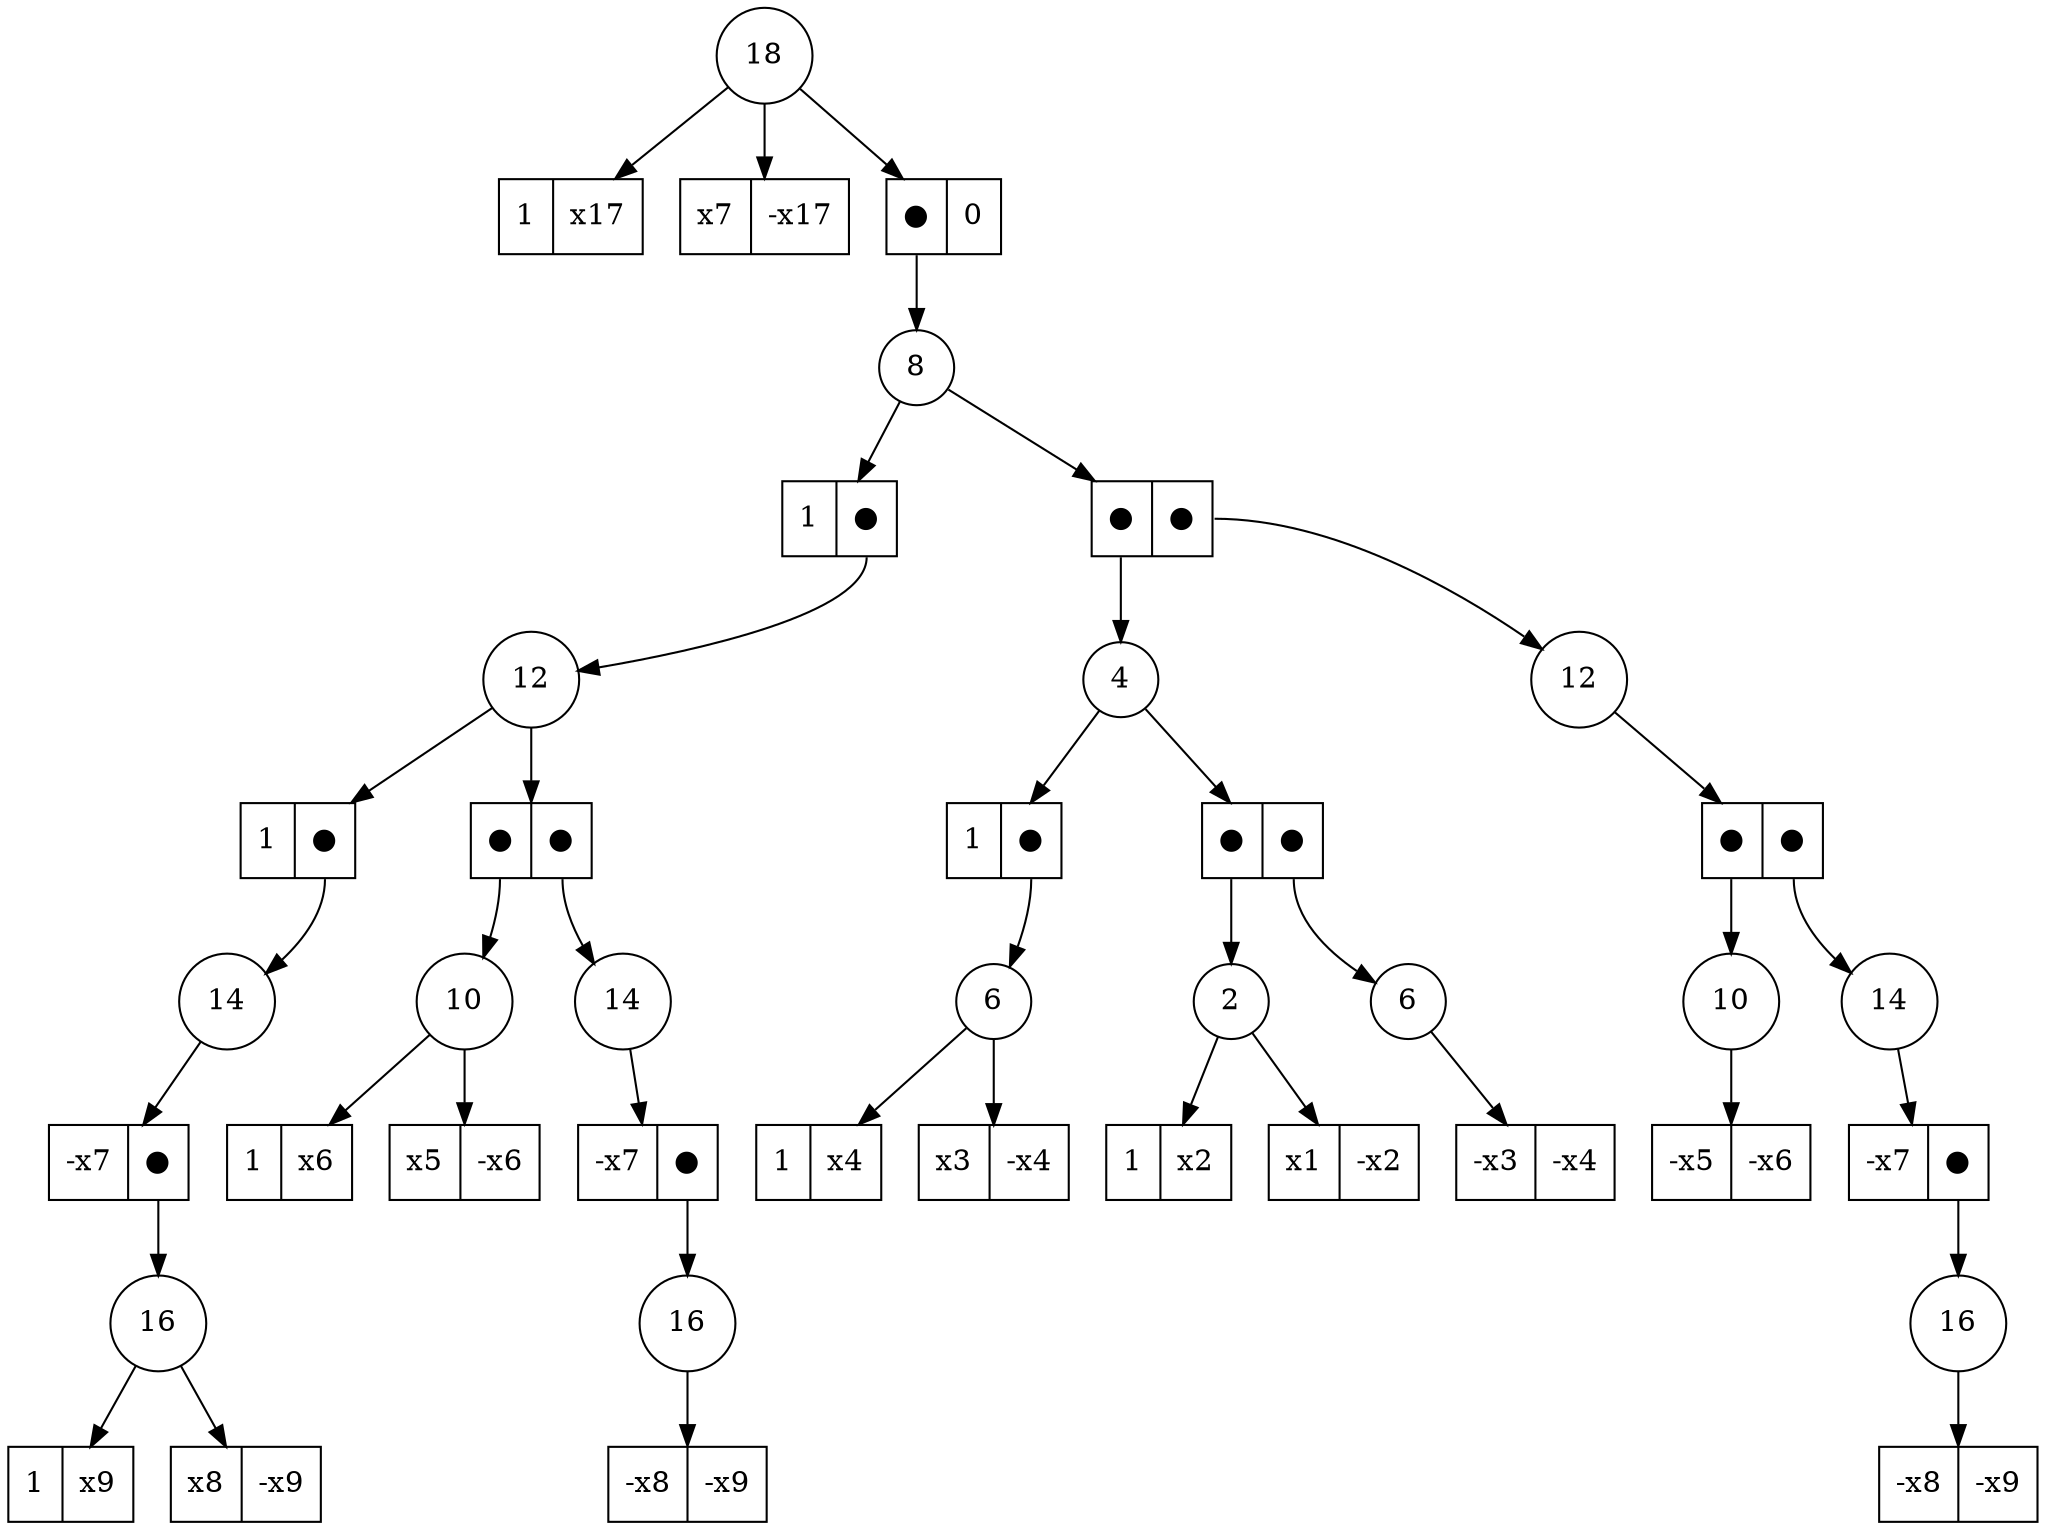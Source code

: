 digraph G {
	Dec_0_1 [shape=circle, label="18"]
	Dec_0_1 -> Ele_1_1
	Ele_1_1 [shape=record,label="<f0> 1|<f1> x17"]
	Dec_0_1 -> Ele_1_2
	Ele_1_2 [shape=record,label="<f0> x7|<f1> -x17"]
	Dec_0_1 -> Ele_1_3
	Ele_1_3 [shape=record,label="<f0> ●|<f1> 0"]
	Ele_1_3:f0 -> Dec_2_1
	Dec_2_1 [shape=circle, label="8"]
	Dec_2_1 -> Ele_3_1
	Ele_3_1 [shape=record,label="<f0> 1|<f1> ●"]
	Ele_3_1:f1 -> Dec_4_1
	Dec_4_1 [shape=circle, label="12"]
	Dec_4_1 -> Ele_5_1
	Ele_5_1 [shape=record,label="<f0> 1|<f1> ●"]
	Ele_5_1:f1 -> Dec_6_1
	Dec_6_1 [shape=circle, label="14"]
	Dec_6_1 -> Ele_7_1
	Ele_7_1 [shape=record,label="<f0> -x7|<f1> ●"]
	Ele_7_1:f1 -> Dec_8_1
	Dec_8_1 [shape=circle, label="16"]
	Dec_8_1 -> Ele_9_1
	Ele_9_1 [shape=record,label="<f0> 1|<f1> x9"]
	Dec_8_1 -> Ele_9_2
	Ele_9_2 [shape=record,label="<f0> x8|<f1> -x9"]
	Dec_4_1 -> Ele_5_2
	Ele_5_2 [shape=record,label="<f0> ●|<f1> ●"]
	Ele_5_2:f0 -> Dec_6_2
	Dec_6_2 [shape=circle, label="10"]
	Dec_6_2 -> Ele_7_2
	Ele_7_2 [shape=record,label="<f0> 1|<f1> x6"]
	Dec_6_2 -> Ele_7_3
	Ele_7_3 [shape=record,label="<f0> x5|<f1> -x6"]
	Ele_5_2:f1 -> Dec_6_3
	Dec_6_3 [shape=circle, label="14"]
	Dec_6_3 -> Ele_7_4
	Ele_7_4 [shape=record,label="<f0> -x7|<f1> ●"]
	Ele_7_4:f1 -> Dec_8_2
	Dec_8_2 [shape=circle, label="16"]
	Dec_8_2 -> Ele_9_3
	Ele_9_3 [shape=record,label="<f0> -x8|<f1> -x9"]
	Dec_2_1 -> Ele_3_2
	Ele_3_2 [shape=record,label="<f0> ●|<f1> ●"]
	Ele_3_2:f0 -> Dec_4_2
	Dec_4_2 [shape=circle, label="4"]
	Dec_4_2 -> Ele_5_3
	Ele_5_3 [shape=record,label="<f0> 1|<f1> ●"]
	Ele_5_3:f1 -> Dec_6_4
	Dec_6_4 [shape=circle, label="6"]
	Dec_6_4 -> Ele_7_5
	Ele_7_5 [shape=record,label="<f0> 1|<f1> x4"]
	Dec_6_4 -> Ele_7_6
	Ele_7_6 [shape=record,label="<f0> x3|<f1> -x4"]
	Dec_4_2 -> Ele_5_4
	Ele_5_4 [shape=record,label="<f0> ●|<f1> ●"]
	Ele_5_4:f0 -> Dec_6_5
	Dec_6_5 [shape=circle, label="2"]
	Dec_6_5 -> Ele_7_7
	Ele_7_7 [shape=record,label="<f0> 1|<f1> x2"]
	Dec_6_5 -> Ele_7_8
	Ele_7_8 [shape=record,label="<f0> x1|<f1> -x2"]
	Ele_5_4:f1 -> Dec_6_6
	Dec_6_6 [shape=circle, label="6"]
	Dec_6_6 -> Ele_7_9
	Ele_7_9 [shape=record,label="<f0> -x3|<f1> -x4"]
	Ele_3_2:f1 -> Dec_4_3
	Dec_4_3 [shape=circle, label="12"]
	Dec_4_3 -> Ele_5_5
	Ele_5_5 [shape=record,label="<f0> ●|<f1> ●"]
	Ele_5_5:f0 -> Dec_6_7
	Dec_6_7 [shape=circle, label="10"]
	Dec_6_7 -> Ele_7_10
	Ele_7_10 [shape=record,label="<f0> -x5|<f1> -x6"]
	Ele_5_5:f1 -> Dec_6_8
	Dec_6_8 [shape=circle, label="14"]
	Dec_6_8 -> Ele_7_11
	Ele_7_11 [shape=record,label="<f0> -x7|<f1> ●"]
	Ele_7_11:f1 -> Dec_8_3
	Dec_8_3 [shape=circle, label="16"]
	Dec_8_3 -> Ele_9_4
	Ele_9_4 [shape=record,label="<f0> -x8|<f1> -x9"]
}
